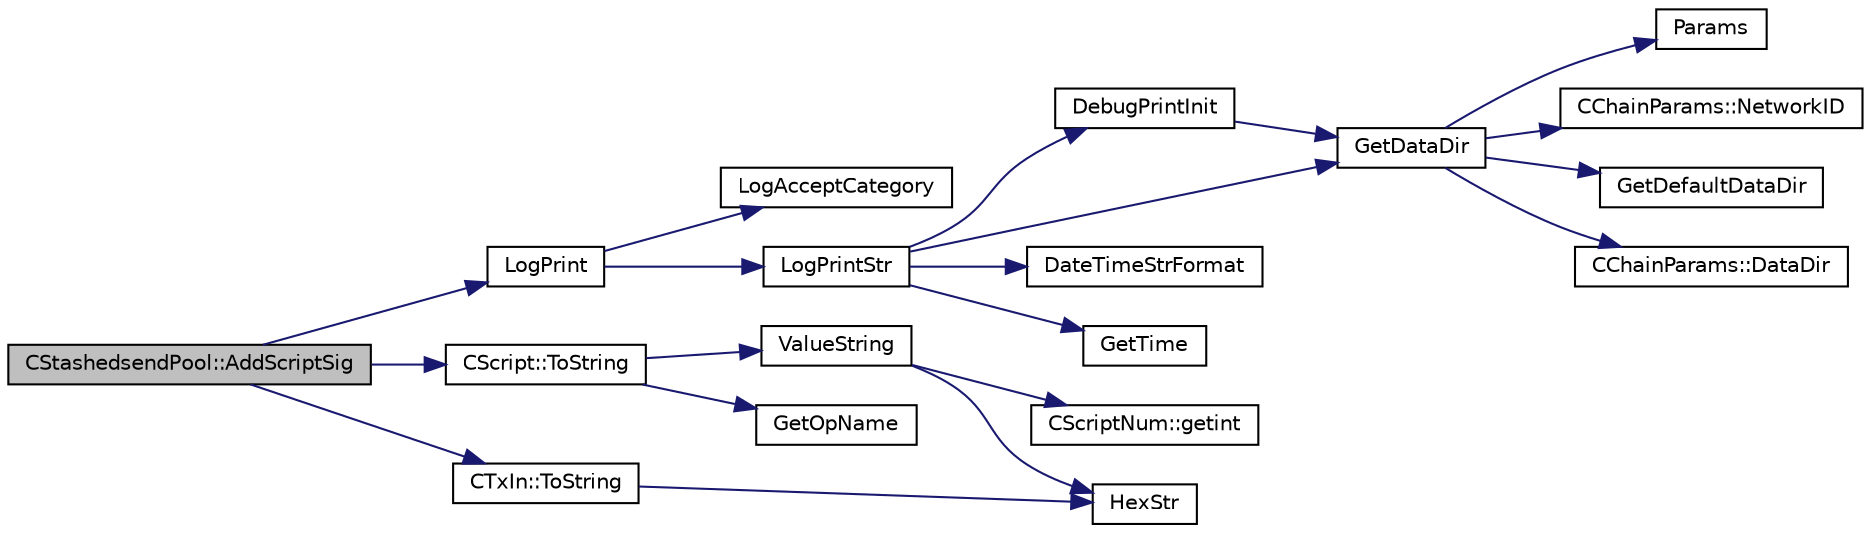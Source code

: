 digraph "CStashedsendPool::AddScriptSig"
{
  edge [fontname="Helvetica",fontsize="10",labelfontname="Helvetica",labelfontsize="10"];
  node [fontname="Helvetica",fontsize="10",shape=record];
  rankdir="LR";
  Node20 [label="CStashedsendPool::AddScriptSig",height=0.2,width=0.4,color="black", fillcolor="grey75", style="filled", fontcolor="black"];
  Node20 -> Node21 [color="midnightblue",fontsize="10",style="solid",fontname="Helvetica"];
  Node21 [label="LogPrint",height=0.2,width=0.4,color="black", fillcolor="white", style="filled",URL="$d8/d3c/util_8h.html#aab1f837a2366f424bdc996fdf6352171"];
  Node21 -> Node22 [color="midnightblue",fontsize="10",style="solid",fontname="Helvetica"];
  Node22 [label="LogAcceptCategory",height=0.2,width=0.4,color="black", fillcolor="white", style="filled",URL="$d8/d3c/util_8h.html#a343d2a13efe00125f78d25dafb0a8d98"];
  Node21 -> Node23 [color="midnightblue",fontsize="10",style="solid",fontname="Helvetica"];
  Node23 [label="LogPrintStr",height=0.2,width=0.4,color="black", fillcolor="white", style="filled",URL="$d8/d3c/util_8h.html#afd4c3002b2797c0560adddb6af3ca1da"];
  Node23 -> Node24 [color="midnightblue",fontsize="10",style="solid",fontname="Helvetica"];
  Node24 [label="DebugPrintInit",height=0.2,width=0.4,color="black", fillcolor="white", style="filled",URL="$df/d2d/util_8cpp.html#a751ff5f21d880737811136b5e0bcea12"];
  Node24 -> Node25 [color="midnightblue",fontsize="10",style="solid",fontname="Helvetica"];
  Node25 [label="GetDataDir",height=0.2,width=0.4,color="black", fillcolor="white", style="filled",URL="$df/d2d/util_8cpp.html#ab83866a054745d4b30a3948a1b44beba"];
  Node25 -> Node26 [color="midnightblue",fontsize="10",style="solid",fontname="Helvetica"];
  Node26 [label="Params",height=0.2,width=0.4,color="black", fillcolor="white", style="filled",URL="$df/dbf/chainparams_8cpp.html#ace5c5b706d71a324a417dd2db394fd4a",tooltip="Return the currently selected parameters. "];
  Node25 -> Node27 [color="midnightblue",fontsize="10",style="solid",fontname="Helvetica"];
  Node27 [label="CChainParams::NetworkID",height=0.2,width=0.4,color="black", fillcolor="white", style="filled",URL="$d1/d4f/class_c_chain_params.html#a90dc493ec0c0325c98c3ac06eb99862b"];
  Node25 -> Node28 [color="midnightblue",fontsize="10",style="solid",fontname="Helvetica"];
  Node28 [label="GetDefaultDataDir",height=0.2,width=0.4,color="black", fillcolor="white", style="filled",URL="$df/d2d/util_8cpp.html#ab272995de020a3bcbf743be630e485c6"];
  Node25 -> Node29 [color="midnightblue",fontsize="10",style="solid",fontname="Helvetica"];
  Node29 [label="CChainParams::DataDir",height=0.2,width=0.4,color="black", fillcolor="white", style="filled",URL="$d1/d4f/class_c_chain_params.html#a959488b5d8e6fe62857940b831d73a78"];
  Node23 -> Node25 [color="midnightblue",fontsize="10",style="solid",fontname="Helvetica"];
  Node23 -> Node30 [color="midnightblue",fontsize="10",style="solid",fontname="Helvetica"];
  Node30 [label="DateTimeStrFormat",height=0.2,width=0.4,color="black", fillcolor="white", style="filled",URL="$df/d2d/util_8cpp.html#a749bc6776c8ec72d7c5e4dea56aee415"];
  Node23 -> Node31 [color="midnightblue",fontsize="10",style="solid",fontname="Helvetica"];
  Node31 [label="GetTime",height=0.2,width=0.4,color="black", fillcolor="white", style="filled",URL="$df/d2d/util_8cpp.html#a46fac5fba8ba905b5f9acb364f5d8c6f"];
  Node20 -> Node32 [color="midnightblue",fontsize="10",style="solid",fontname="Helvetica"];
  Node32 [label="CScript::ToString",height=0.2,width=0.4,color="black", fillcolor="white", style="filled",URL="$d9/d4b/class_c_script.html#a75ea7216fa3b083fe7efffe72704c3b7"];
  Node32 -> Node33 [color="midnightblue",fontsize="10",style="solid",fontname="Helvetica"];
  Node33 [label="ValueString",height=0.2,width=0.4,color="black", fillcolor="white", style="filled",URL="$dd/d0f/script_8cpp.html#ab545c0a3638ba9151370e91fac78f48d"];
  Node33 -> Node34 [color="midnightblue",fontsize="10",style="solid",fontname="Helvetica"];
  Node34 [label="CScriptNum::getint",height=0.2,width=0.4,color="black", fillcolor="white", style="filled",URL="$d8/d95/class_c_script_num.html#ae205465ff5e3cfef3f2f6d29d3ee250d"];
  Node33 -> Node35 [color="midnightblue",fontsize="10",style="solid",fontname="Helvetica"];
  Node35 [label="HexStr",height=0.2,width=0.4,color="black", fillcolor="white", style="filled",URL="$d8/d3c/util_8h.html#ace13a819ca4e98c22847d26b3b357e75"];
  Node32 -> Node36 [color="midnightblue",fontsize="10",style="solid",fontname="Helvetica"];
  Node36 [label="GetOpName",height=0.2,width=0.4,color="black", fillcolor="white", style="filled",URL="$dd/d0f/script_8cpp.html#a573587022d52d3542eb6fbf5a1190489"];
  Node20 -> Node37 [color="midnightblue",fontsize="10",style="solid",fontname="Helvetica"];
  Node37 [label="CTxIn::ToString",height=0.2,width=0.4,color="black", fillcolor="white", style="filled",URL="$de/da8/class_c_tx_in.html#a9f3dcba8a979ca7007448f8ad1d3c4c1"];
  Node37 -> Node35 [color="midnightblue",fontsize="10",style="solid",fontname="Helvetica"];
}
